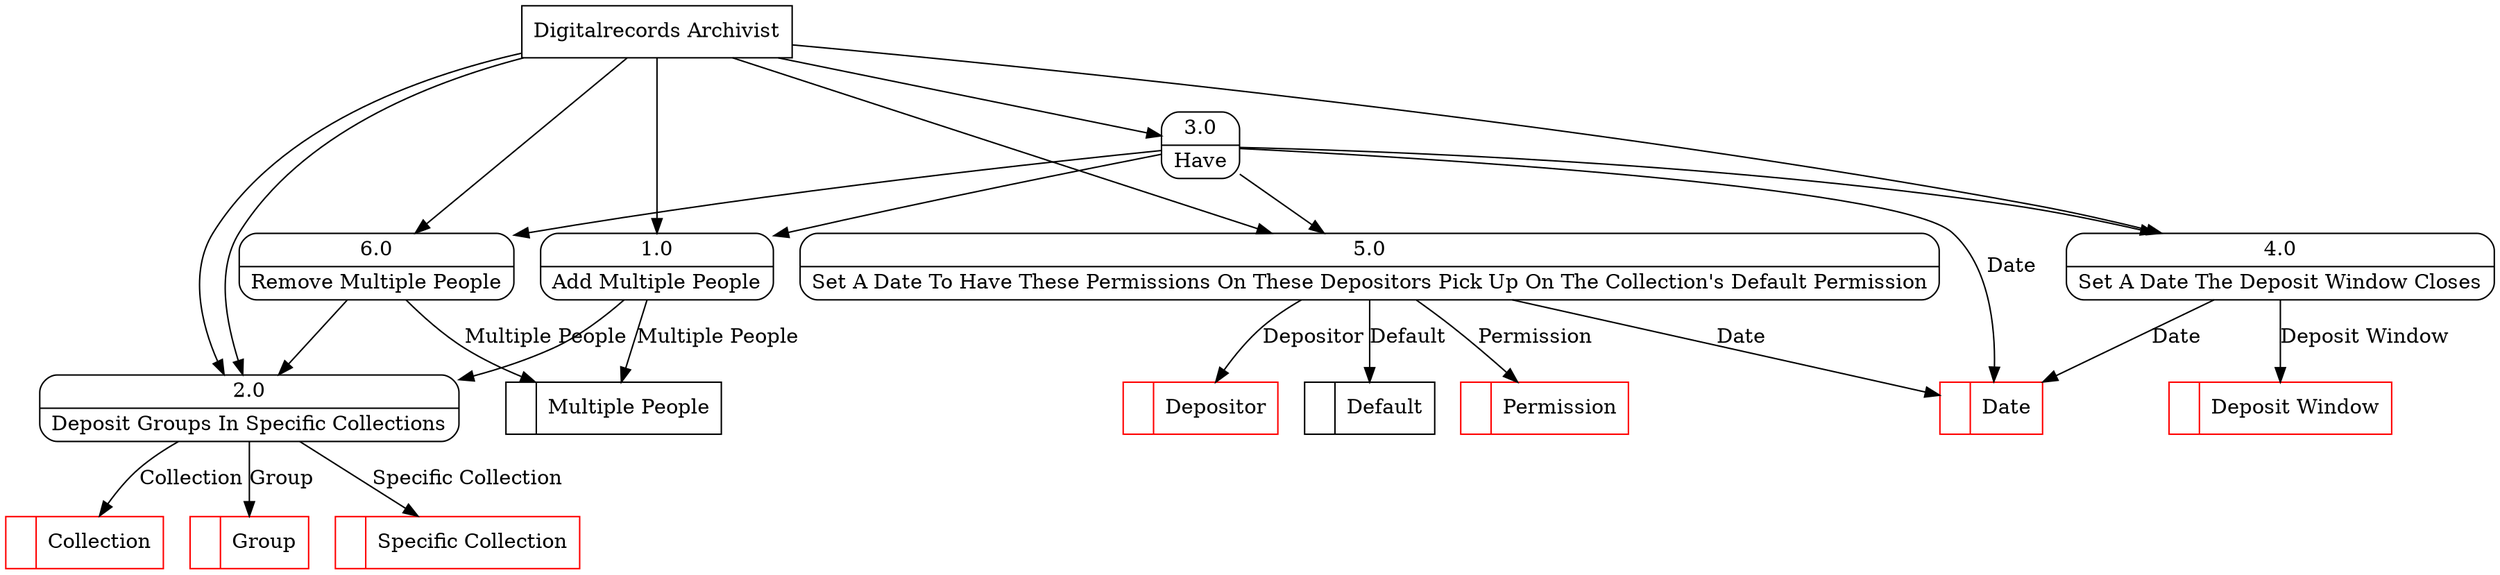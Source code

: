 digraph dfd2{ 
node[shape=record]
200 [label="<f0>  |<f1> Collection " color=red];
201 [label="<f0>  |<f1> Multiple People " ];
202 [label="<f0>  |<f1> Permission " color=red];
203 [label="<f0>  |<f1> Date " color=red];
204 [label="<f0>  |<f1> Deposit Window " color=red];
205 [label="<f0>  |<f1> Group " color=red];
206 [label="<f0>  |<f1> Specific Collection " color=red];
207 [label="<f0>  |<f1> Depositor " color=red];
208 [label="<f0>  |<f1> Default " ];
209 [label="Digitalrecords Archivist" shape=box];
210 [label="{<f0> 1.0|<f1> Add Multiple People }" shape=Mrecord];
211 [label="{<f0> 2.0|<f1> Deposit Groups In Specific Collections }" shape=Mrecord];
212 [label="{<f0> 3.0|<f1> Have }" shape=Mrecord];
213 [label="{<f0> 4.0|<f1> Set A Date The Deposit Window Closes }" shape=Mrecord];
214 [label="{<f0> 5.0|<f1> Set A Date To Have These Permissions On These Depositors Pick Up On The Collection's Default Permission }" shape=Mrecord];
215 [label="{<f0> 6.0|<f1> Remove Multiple People }" shape=Mrecord];
209 -> 210
209 -> 211
209 -> 211
209 -> 212
209 -> 213
209 -> 214
209 -> 215
210 -> 211
210 -> 201 [label="Multiple People"]
211 -> 205 [label="Group"]
211 -> 206 [label="Specific Collection"]
212 -> 210
212 -> 213
212 -> 214
212 -> 215
212 -> 203 [label="Date"]
213 -> 203 [label="Date"]
213 -> 204 [label="Deposit Window"]
214 -> 202 [label="Permission"]
214 -> 207 [label="Depositor"]
214 -> 203 [label="Date"]
215 -> 211
215 -> 201 [label="Multiple People"]
211 -> 200 [label="Collection"]
214 -> 208 [label="Default"]
}